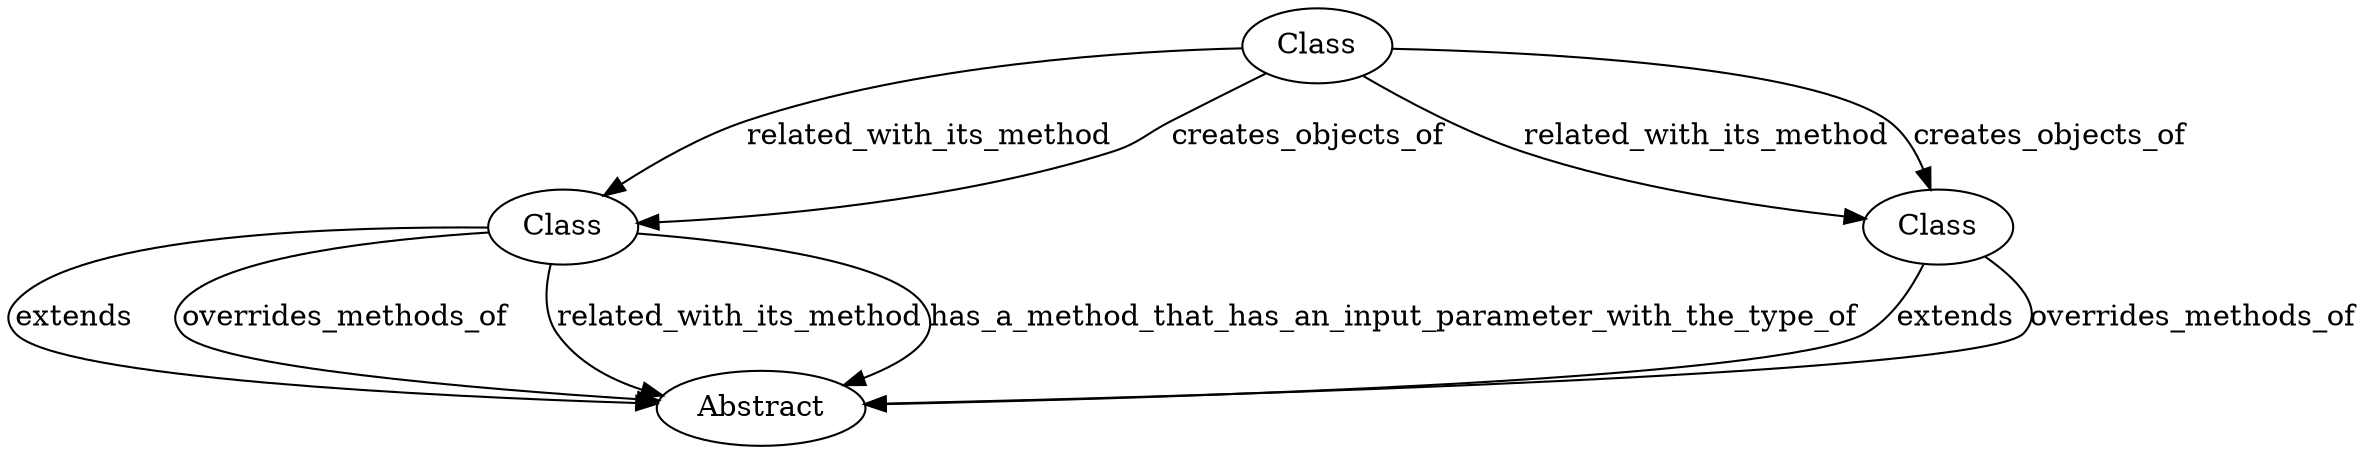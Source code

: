 // Subdue 5.2.2 graph in dot format

digraph SubdueGraph {
  1 [label="Class",color=black,fontcolor=black];
  2 [label="Class",color=black,fontcolor=black];
  3 [label="Class",color=black,fontcolor=black];
  4 [label="Abstract",color=black,fontcolor=black];
  2 -> 4 [label="extends",color=black,fontcolor=black];
  3 -> 4 [label="extends",color=black,fontcolor=black];
  1 -> 2 [label="related_with_its_method",color=black,fontcolor=black];
  1 -> 2 [label="creates_objects_of",color=black,fontcolor=black];
  1 -> 3 [label="related_with_its_method",color=black,fontcolor=black];
  1 -> 3 [label="creates_objects_of",color=black,fontcolor=black];
  2 -> 4 [label="overrides_methods_of",color=black,fontcolor=black];
  2 -> 4 [label="related_with_its_method",color=black,fontcolor=black];
  2 -> 4 [label="has_a_method_that_has_an_input_parameter_with_the_type_of",color=black,fontcolor=black];
  3 -> 4 [label="overrides_methods_of",color=black,fontcolor=black];
}
